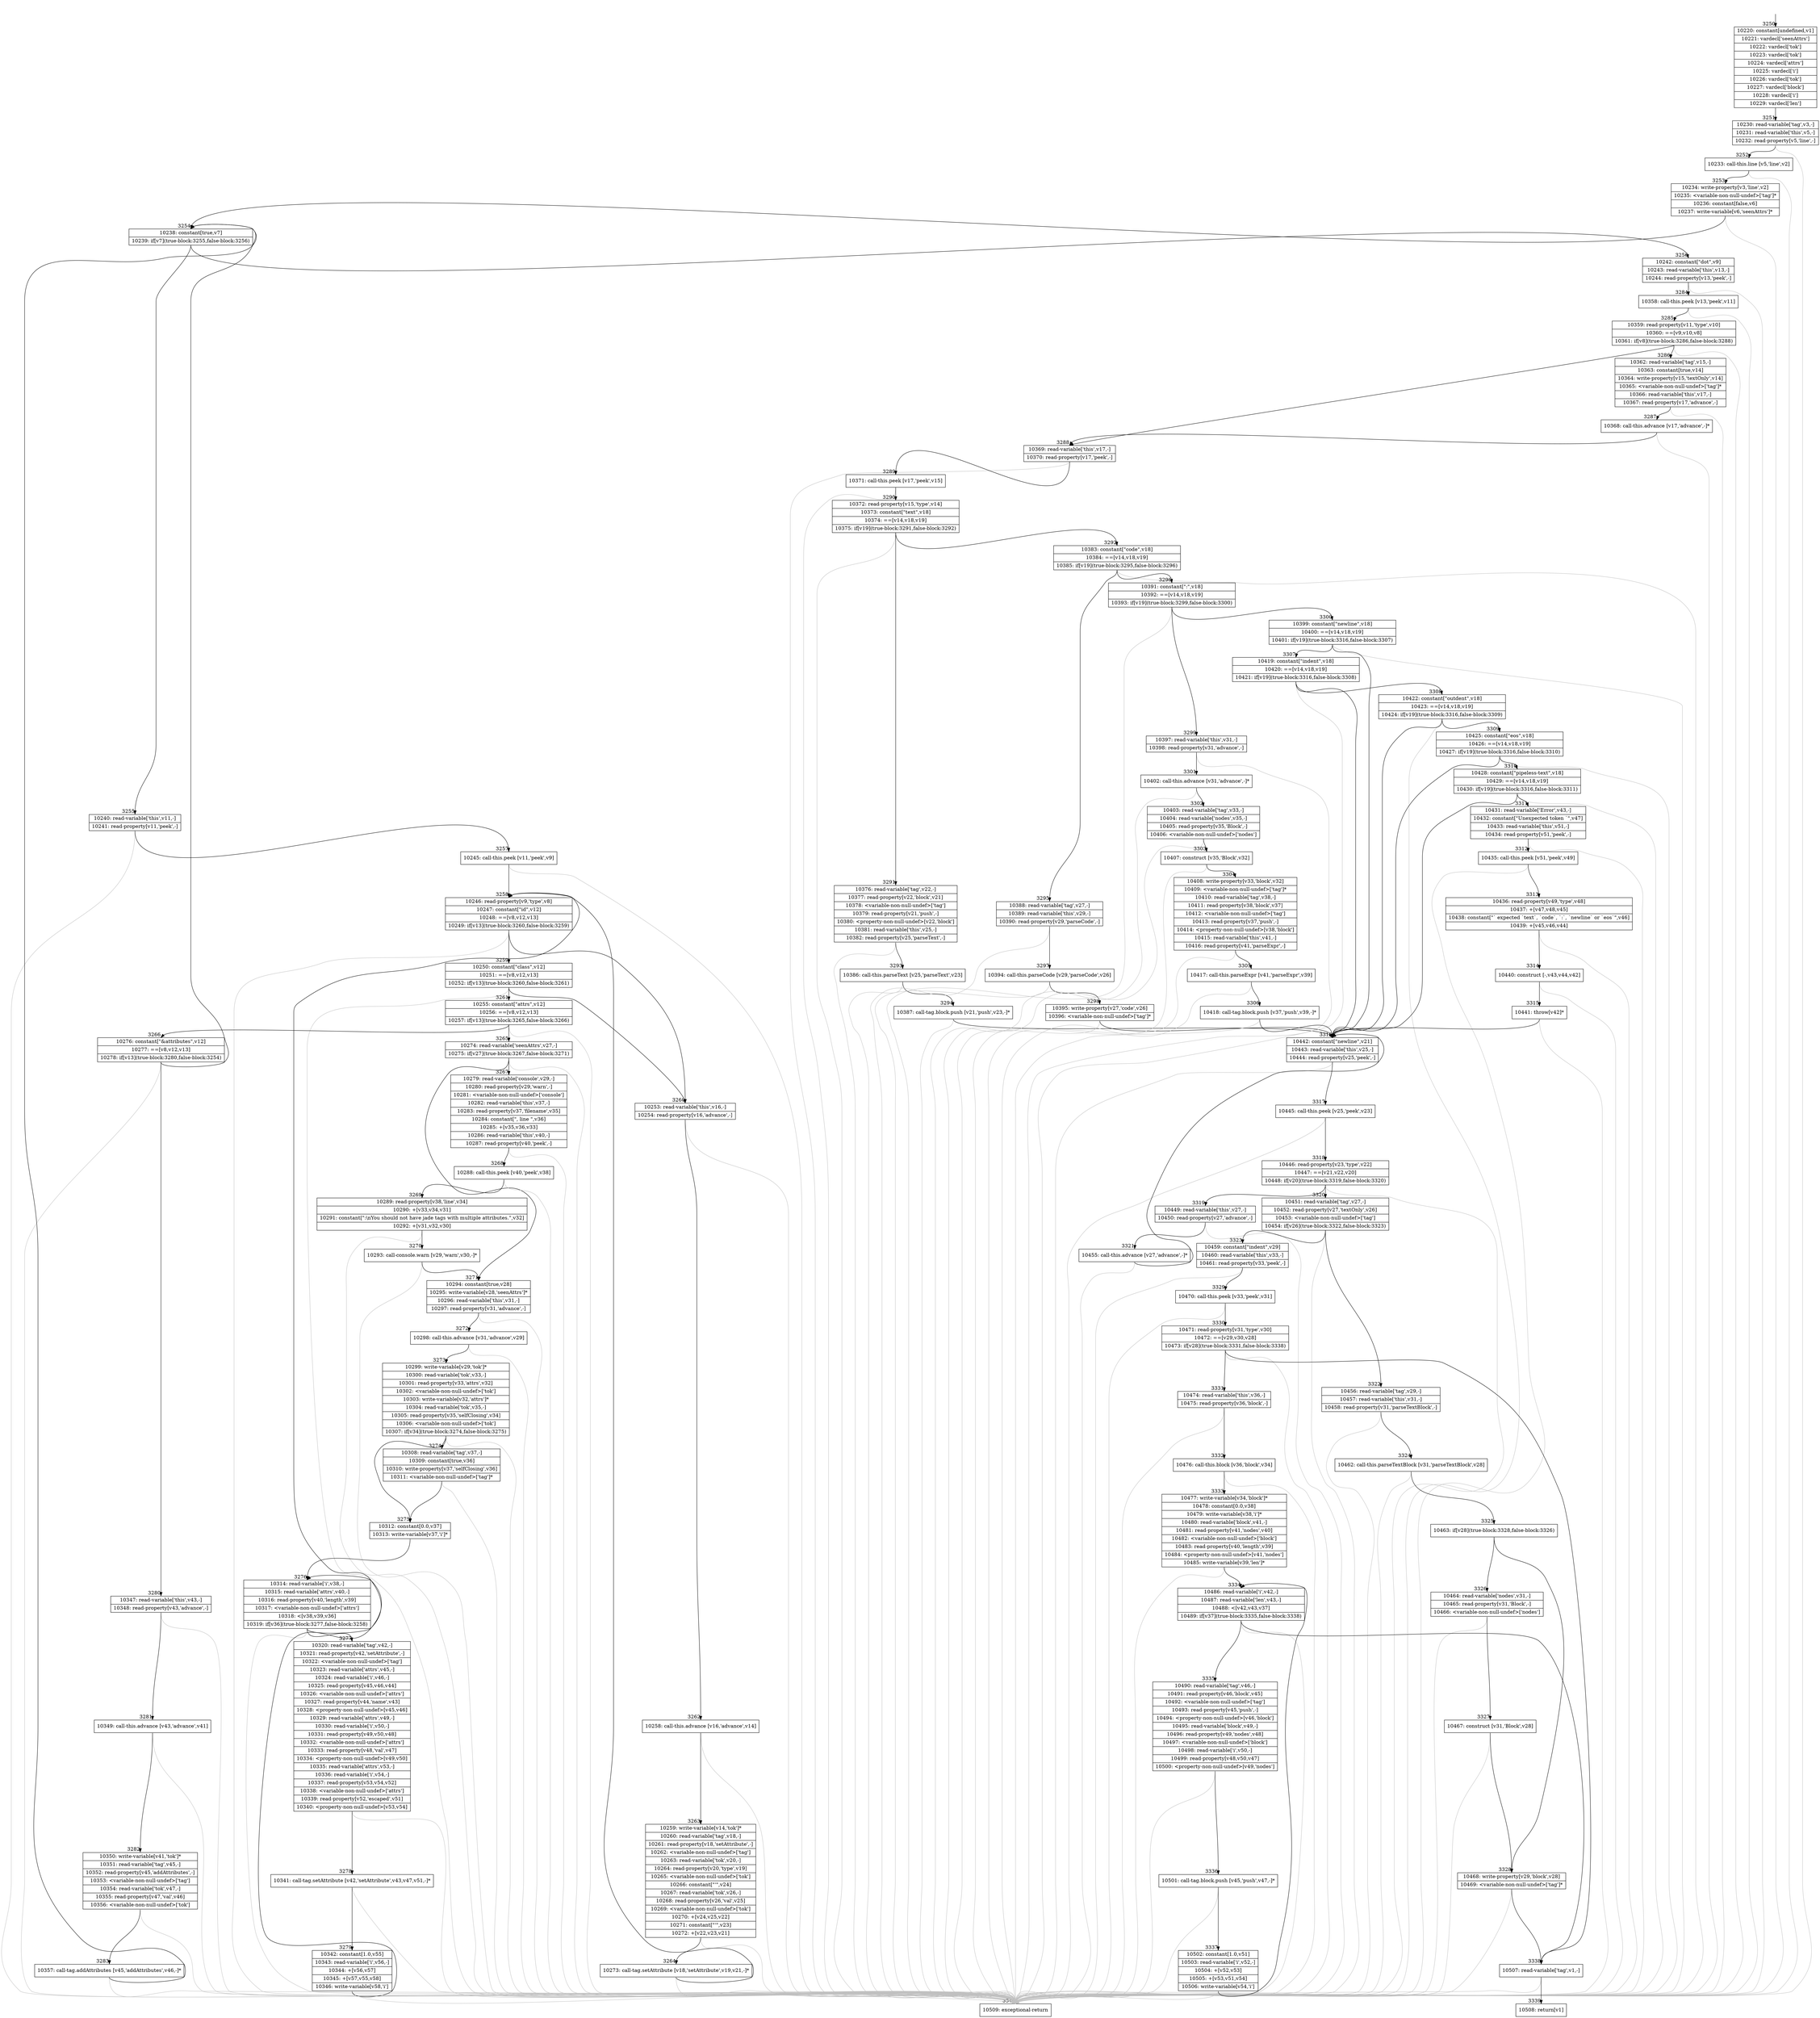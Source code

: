 digraph {
rankdir="TD"
BB_entry192[shape=none,label=""];
BB_entry192 -> BB3250 [tailport=s, headport=n, headlabel="    3250"]
BB3250 [shape=record label="{10220: constant[undefined,v1]|10221: vardecl['seenAttrs']|10222: vardecl['tok']|10223: vardecl['tok']|10224: vardecl['attrs']|10225: vardecl['i']|10226: vardecl['tok']|10227: vardecl['block']|10228: vardecl['i']|10229: vardecl['len']}" ] 
BB3250 -> BB3251 [tailport=s, headport=n, headlabel="      3251"]
BB3251 [shape=record label="{10230: read-variable['tag',v3,-]|10231: read-variable['this',v5,-]|10232: read-property[v5,'line',-]}" ] 
BB3251 -> BB3252 [tailport=s, headport=n, headlabel="      3252"]
BB3251 -> BB3340 [tailport=s, headport=n, color=gray, headlabel="      3340"]
BB3252 [shape=record label="{10233: call-this.line [v5,'line',v2]}" ] 
BB3252 -> BB3253 [tailport=s, headport=n, headlabel="      3253"]
BB3252 -> BB3340 [tailport=s, headport=n, color=gray]
BB3253 [shape=record label="{10234: write-property[v3,'line',v2]|10235: \<variable-non-null-undef\>['tag']*|10236: constant[false,v6]|10237: write-variable[v6,'seenAttrs']*}" ] 
BB3253 -> BB3254 [tailport=s, headport=n, headlabel="      3254"]
BB3253 -> BB3340 [tailport=s, headport=n, color=gray]
BB3254 [shape=record label="{10238: constant[true,v7]|10239: if[v7](true-block:3255,false-block:3256)}" ] 
BB3254 -> BB3255 [tailport=s, headport=n, headlabel="      3255"]
BB3254 -> BB3256 [tailport=s, headport=n, headlabel="      3256"]
BB3255 [shape=record label="{10240: read-variable['this',v11,-]|10241: read-property[v11,'peek',-]}" ] 
BB3255 -> BB3257 [tailport=s, headport=n, headlabel="      3257"]
BB3255 -> BB3340 [tailport=s, headport=n, color=gray]
BB3256 [shape=record label="{10242: constant[\"dot\",v9]|10243: read-variable['this',v13,-]|10244: read-property[v13,'peek',-]}" ] 
BB3256 -> BB3284 [tailport=s, headport=n, headlabel="      3284"]
BB3256 -> BB3340 [tailport=s, headport=n, color=gray]
BB3257 [shape=record label="{10245: call-this.peek [v11,'peek',v9]}" ] 
BB3257 -> BB3258 [tailport=s, headport=n, headlabel="      3258"]
BB3257 -> BB3340 [tailport=s, headport=n, color=gray]
BB3258 [shape=record label="{10246: read-property[v9,'type',v8]|10247: constant[\"id\",v12]|10248: ==[v8,v12,v13]|10249: if[v13](true-block:3260,false-block:3259)}" ] 
BB3258 -> BB3260 [tailport=s, headport=n, headlabel="      3260"]
BB3258 -> BB3259 [tailport=s, headport=n, headlabel="      3259"]
BB3258 -> BB3340 [tailport=s, headport=n, color=gray]
BB3259 [shape=record label="{10250: constant[\"class\",v12]|10251: ==[v8,v12,v13]|10252: if[v13](true-block:3260,false-block:3261)}" ] 
BB3259 -> BB3260 [tailport=s, headport=n]
BB3259 -> BB3261 [tailport=s, headport=n, headlabel="      3261"]
BB3259 -> BB3340 [tailport=s, headport=n, color=gray]
BB3260 [shape=record label="{10253: read-variable['this',v16,-]|10254: read-property[v16,'advance',-]}" ] 
BB3260 -> BB3262 [tailport=s, headport=n, headlabel="      3262"]
BB3260 -> BB3340 [tailport=s, headport=n, color=gray]
BB3261 [shape=record label="{10255: constant[\"attrs\",v12]|10256: ==[v8,v12,v13]|10257: if[v13](true-block:3265,false-block:3266)}" ] 
BB3261 -> BB3265 [tailport=s, headport=n, headlabel="      3265"]
BB3261 -> BB3266 [tailport=s, headport=n, headlabel="      3266"]
BB3261 -> BB3340 [tailport=s, headport=n, color=gray]
BB3262 [shape=record label="{10258: call-this.advance [v16,'advance',v14]}" ] 
BB3262 -> BB3263 [tailport=s, headport=n, headlabel="      3263"]
BB3262 -> BB3340 [tailport=s, headport=n, color=gray]
BB3263 [shape=record label="{10259: write-variable[v14,'tok']*|10260: read-variable['tag',v18,-]|10261: read-property[v18,'setAttribute',-]|10262: \<variable-non-null-undef\>['tag']|10263: read-variable['tok',v20,-]|10264: read-property[v20,'type',v19]|10265: \<variable-non-null-undef\>['tok']|10266: constant[\"'\",v24]|10267: read-variable['tok',v26,-]|10268: read-property[v26,'val',v25]|10269: \<variable-non-null-undef\>['tok']|10270: +[v24,v25,v22]|10271: constant[\"'\",v23]|10272: +[v22,v23,v21]}" ] 
BB3263 -> BB3264 [tailport=s, headport=n, headlabel="      3264"]
BB3263 -> BB3340 [tailport=s, headport=n, color=gray]
BB3264 [shape=record label="{10273: call-tag.setAttribute [v18,'setAttribute',v19,v21,-]*}" ] 
BB3264 -> BB3258 [tailport=s, headport=n]
BB3264 -> BB3340 [tailport=s, headport=n, color=gray]
BB3265 [shape=record label="{10274: read-variable['seenAttrs',v27,-]|10275: if[v27](true-block:3267,false-block:3271)}" ] 
BB3265 -> BB3267 [tailport=s, headport=n, headlabel="      3267"]
BB3265 -> BB3271 [tailport=s, headport=n, headlabel="      3271"]
BB3265 -> BB3340 [tailport=s, headport=n, color=gray]
BB3266 [shape=record label="{10276: constant[\"&attributes\",v12]|10277: ==[v8,v12,v13]|10278: if[v13](true-block:3280,false-block:3254)}" ] 
BB3266 -> BB3280 [tailport=s, headport=n, headlabel="      3280"]
BB3266 -> BB3254 [tailport=s, headport=n]
BB3266 -> BB3340 [tailport=s, headport=n, color=gray]
BB3267 [shape=record label="{10279: read-variable['console',v29,-]|10280: read-property[v29,'warn',-]|10281: \<variable-non-null-undef\>['console']|10282: read-variable['this',v37,-]|10283: read-property[v37,'filename',v35]|10284: constant[\", line \",v36]|10285: +[v35,v36,v33]|10286: read-variable['this',v40,-]|10287: read-property[v40,'peek',-]}" ] 
BB3267 -> BB3268 [tailport=s, headport=n, headlabel="      3268"]
BB3267 -> BB3340 [tailport=s, headport=n, color=gray]
BB3268 [shape=record label="{10288: call-this.peek [v40,'peek',v38]}" ] 
BB3268 -> BB3269 [tailport=s, headport=n, headlabel="      3269"]
BB3268 -> BB3340 [tailport=s, headport=n, color=gray]
BB3269 [shape=record label="{10289: read-property[v38,'line',v34]|10290: +[v33,v34,v31]|10291: constant[\":\\nYou should not have jade tags with multiple attributes.\",v32]|10292: +[v31,v32,v30]}" ] 
BB3269 -> BB3270 [tailport=s, headport=n, headlabel="      3270"]
BB3269 -> BB3340 [tailport=s, headport=n, color=gray]
BB3270 [shape=record label="{10293: call-console.warn [v29,'warn',v30,-]*}" ] 
BB3270 -> BB3271 [tailport=s, headport=n]
BB3270 -> BB3340 [tailport=s, headport=n, color=gray]
BB3271 [shape=record label="{10294: constant[true,v28]|10295: write-variable[v28,'seenAttrs']*|10296: read-variable['this',v31,-]|10297: read-property[v31,'advance',-]}" ] 
BB3271 -> BB3272 [tailport=s, headport=n, headlabel="      3272"]
BB3271 -> BB3340 [tailport=s, headport=n, color=gray]
BB3272 [shape=record label="{10298: call-this.advance [v31,'advance',v29]}" ] 
BB3272 -> BB3273 [tailport=s, headport=n, headlabel="      3273"]
BB3272 -> BB3340 [tailport=s, headport=n, color=gray]
BB3273 [shape=record label="{10299: write-variable[v29,'tok']*|10300: read-variable['tok',v33,-]|10301: read-property[v33,'attrs',v32]|10302: \<variable-non-null-undef\>['tok']|10303: write-variable[v32,'attrs']*|10304: read-variable['tok',v35,-]|10305: read-property[v35,'selfClosing',v34]|10306: \<variable-non-null-undef\>['tok']|10307: if[v34](true-block:3274,false-block:3275)}" ] 
BB3273 -> BB3274 [tailport=s, headport=n, headlabel="      3274"]
BB3273 -> BB3275 [tailport=s, headport=n, headlabel="      3275"]
BB3273 -> BB3340 [tailport=s, headport=n, color=gray]
BB3274 [shape=record label="{10308: read-variable['tag',v37,-]|10309: constant[true,v36]|10310: write-property[v37,'selfClosing',v36]|10311: \<variable-non-null-undef\>['tag']*}" ] 
BB3274 -> BB3275 [tailport=s, headport=n]
BB3274 -> BB3340 [tailport=s, headport=n, color=gray]
BB3275 [shape=record label="{10312: constant[0.0,v37]|10313: write-variable[v37,'i']*}" ] 
BB3275 -> BB3276 [tailport=s, headport=n, headlabel="      3276"]
BB3276 [shape=record label="{10314: read-variable['i',v38,-]|10315: read-variable['attrs',v40,-]|10316: read-property[v40,'length',v39]|10317: \<variable-non-null-undef\>['attrs']|10318: \<[v38,v39,v36]|10319: if[v36](true-block:3277,false-block:3258)}" ] 
BB3276 -> BB3277 [tailport=s, headport=n, headlabel="      3277"]
BB3276 -> BB3258 [tailport=s, headport=n]
BB3276 -> BB3340 [tailport=s, headport=n, color=gray]
BB3277 [shape=record label="{10320: read-variable['tag',v42,-]|10321: read-property[v42,'setAttribute',-]|10322: \<variable-non-null-undef\>['tag']|10323: read-variable['attrs',v45,-]|10324: read-variable['i',v46,-]|10325: read-property[v45,v46,v44]|10326: \<variable-non-null-undef\>['attrs']|10327: read-property[v44,'name',v43]|10328: \<property-non-null-undef\>[v45,v46]|10329: read-variable['attrs',v49,-]|10330: read-variable['i',v50,-]|10331: read-property[v49,v50,v48]|10332: \<variable-non-null-undef\>['attrs']|10333: read-property[v48,'val',v47]|10334: \<property-non-null-undef\>[v49,v50]|10335: read-variable['attrs',v53,-]|10336: read-variable['i',v54,-]|10337: read-property[v53,v54,v52]|10338: \<variable-non-null-undef\>['attrs']|10339: read-property[v52,'escaped',v51]|10340: \<property-non-null-undef\>[v53,v54]}" ] 
BB3277 -> BB3278 [tailport=s, headport=n, headlabel="      3278"]
BB3277 -> BB3340 [tailport=s, headport=n, color=gray]
BB3278 [shape=record label="{10341: call-tag.setAttribute [v42,'setAttribute',v43,v47,v51,-]*}" ] 
BB3278 -> BB3279 [tailport=s, headport=n, headlabel="      3279"]
BB3278 -> BB3340 [tailport=s, headport=n, color=gray]
BB3279 [shape=record label="{10342: constant[1.0,v55]|10343: read-variable['i',v56,-]|10344: +[v56,v57]|10345: +[v57,v55,v58]|10346: write-variable[v58,'i']}" ] 
BB3279 -> BB3276 [tailport=s, headport=n]
BB3279 -> BB3340 [tailport=s, headport=n, color=gray]
BB3280 [shape=record label="{10347: read-variable['this',v43,-]|10348: read-property[v43,'advance',-]}" ] 
BB3280 -> BB3281 [tailport=s, headport=n, headlabel="      3281"]
BB3280 -> BB3340 [tailport=s, headport=n, color=gray]
BB3281 [shape=record label="{10349: call-this.advance [v43,'advance',v41]}" ] 
BB3281 -> BB3282 [tailport=s, headport=n, headlabel="      3282"]
BB3281 -> BB3340 [tailport=s, headport=n, color=gray]
BB3282 [shape=record label="{10350: write-variable[v41,'tok']*|10351: read-variable['tag',v45,-]|10352: read-property[v45,'addAttributes',-]|10353: \<variable-non-null-undef\>['tag']|10354: read-variable['tok',v47,-]|10355: read-property[v47,'val',v46]|10356: \<variable-non-null-undef\>['tok']}" ] 
BB3282 -> BB3283 [tailport=s, headport=n, headlabel="      3283"]
BB3282 -> BB3340 [tailport=s, headport=n, color=gray]
BB3283 [shape=record label="{10357: call-tag.addAttributes [v45,'addAttributes',v46,-]*}" ] 
BB3283 -> BB3254 [tailport=s, headport=n]
BB3283 -> BB3340 [tailport=s, headport=n, color=gray]
BB3284 [shape=record label="{10358: call-this.peek [v13,'peek',v11]}" ] 
BB3284 -> BB3285 [tailport=s, headport=n, headlabel="      3285"]
BB3284 -> BB3340 [tailport=s, headport=n, color=gray]
BB3285 [shape=record label="{10359: read-property[v11,'type',v10]|10360: ==[v9,v10,v8]|10361: if[v8](true-block:3286,false-block:3288)}" ] 
BB3285 -> BB3286 [tailport=s, headport=n, headlabel="      3286"]
BB3285 -> BB3288 [tailport=s, headport=n, headlabel="      3288"]
BB3285 -> BB3340 [tailport=s, headport=n, color=gray]
BB3286 [shape=record label="{10362: read-variable['tag',v15,-]|10363: constant[true,v14]|10364: write-property[v15,'textOnly',v14]|10365: \<variable-non-null-undef\>['tag']*|10366: read-variable['this',v17,-]|10367: read-property[v17,'advance',-]}" ] 
BB3286 -> BB3287 [tailport=s, headport=n, headlabel="      3287"]
BB3286 -> BB3340 [tailport=s, headport=n, color=gray]
BB3287 [shape=record label="{10368: call-this.advance [v17,'advance',-]*}" ] 
BB3287 -> BB3288 [tailport=s, headport=n]
BB3287 -> BB3340 [tailport=s, headport=n, color=gray]
BB3288 [shape=record label="{10369: read-variable['this',v17,-]|10370: read-property[v17,'peek',-]}" ] 
BB3288 -> BB3289 [tailport=s, headport=n, headlabel="      3289"]
BB3288 -> BB3340 [tailport=s, headport=n, color=gray]
BB3289 [shape=record label="{10371: call-this.peek [v17,'peek',v15]}" ] 
BB3289 -> BB3290 [tailport=s, headport=n, headlabel="      3290"]
BB3289 -> BB3340 [tailport=s, headport=n, color=gray]
BB3290 [shape=record label="{10372: read-property[v15,'type',v14]|10373: constant[\"text\",v18]|10374: ==[v14,v18,v19]|10375: if[v19](true-block:3291,false-block:3292)}" ] 
BB3290 -> BB3291 [tailport=s, headport=n, headlabel="      3291"]
BB3290 -> BB3292 [tailport=s, headport=n, headlabel="      3292"]
BB3290 -> BB3340 [tailport=s, headport=n, color=gray]
BB3291 [shape=record label="{10376: read-variable['tag',v22,-]|10377: read-property[v22,'block',v21]|10378: \<variable-non-null-undef\>['tag']|10379: read-property[v21,'push',-]|10380: \<property-non-null-undef\>[v22,'block']|10381: read-variable['this',v25,-]|10382: read-property[v25,'parseText',-]}" ] 
BB3291 -> BB3293 [tailport=s, headport=n, headlabel="      3293"]
BB3291 -> BB3340 [tailport=s, headport=n, color=gray]
BB3292 [shape=record label="{10383: constant[\"code\",v18]|10384: ==[v14,v18,v19]|10385: if[v19](true-block:3295,false-block:3296)}" ] 
BB3292 -> BB3295 [tailport=s, headport=n, headlabel="      3295"]
BB3292 -> BB3296 [tailport=s, headport=n, headlabel="      3296"]
BB3292 -> BB3340 [tailport=s, headport=n, color=gray]
BB3293 [shape=record label="{10386: call-this.parseText [v25,'parseText',v23]}" ] 
BB3293 -> BB3294 [tailport=s, headport=n, headlabel="      3294"]
BB3293 -> BB3340 [tailport=s, headport=n, color=gray]
BB3294 [shape=record label="{10387: call-tag.block.push [v21,'push',v23,-]*}" ] 
BB3294 -> BB3316 [tailport=s, headport=n, headlabel="      3316"]
BB3294 -> BB3340 [tailport=s, headport=n, color=gray]
BB3295 [shape=record label="{10388: read-variable['tag',v27,-]|10389: read-variable['this',v29,-]|10390: read-property[v29,'parseCode',-]}" ] 
BB3295 -> BB3297 [tailport=s, headport=n, headlabel="      3297"]
BB3295 -> BB3340 [tailport=s, headport=n, color=gray]
BB3296 [shape=record label="{10391: constant[\":\",v18]|10392: ==[v14,v18,v19]|10393: if[v19](true-block:3299,false-block:3300)}" ] 
BB3296 -> BB3299 [tailport=s, headport=n, headlabel="      3299"]
BB3296 -> BB3300 [tailport=s, headport=n, headlabel="      3300"]
BB3296 -> BB3340 [tailport=s, headport=n, color=gray]
BB3297 [shape=record label="{10394: call-this.parseCode [v29,'parseCode',v26]}" ] 
BB3297 -> BB3298 [tailport=s, headport=n, headlabel="      3298"]
BB3297 -> BB3340 [tailport=s, headport=n, color=gray]
BB3298 [shape=record label="{10395: write-property[v27,'code',v26]|10396: \<variable-non-null-undef\>['tag']*}" ] 
BB3298 -> BB3316 [tailport=s, headport=n]
BB3298 -> BB3340 [tailport=s, headport=n, color=gray]
BB3299 [shape=record label="{10397: read-variable['this',v31,-]|10398: read-property[v31,'advance',-]}" ] 
BB3299 -> BB3301 [tailport=s, headport=n, headlabel="      3301"]
BB3299 -> BB3340 [tailport=s, headport=n, color=gray]
BB3300 [shape=record label="{10399: constant[\"newline\",v18]|10400: ==[v14,v18,v19]|10401: if[v19](true-block:3316,false-block:3307)}" ] 
BB3300 -> BB3316 [tailport=s, headport=n]
BB3300 -> BB3307 [tailport=s, headport=n, headlabel="      3307"]
BB3300 -> BB3340 [tailport=s, headport=n, color=gray]
BB3301 [shape=record label="{10402: call-this.advance [v31,'advance',-]*}" ] 
BB3301 -> BB3302 [tailport=s, headport=n, headlabel="      3302"]
BB3301 -> BB3340 [tailport=s, headport=n, color=gray]
BB3302 [shape=record label="{10403: read-variable['tag',v33,-]|10404: read-variable['nodes',v35,-]|10405: read-property[v35,'Block',-]|10406: \<variable-non-null-undef\>['nodes']}" ] 
BB3302 -> BB3303 [tailport=s, headport=n, headlabel="      3303"]
BB3302 -> BB3340 [tailport=s, headport=n, color=gray]
BB3303 [shape=record label="{10407: construct [v35,'Block',v32]}" ] 
BB3303 -> BB3304 [tailport=s, headport=n, headlabel="      3304"]
BB3303 -> BB3340 [tailport=s, headport=n, color=gray]
BB3304 [shape=record label="{10408: write-property[v33,'block',v32]|10409: \<variable-non-null-undef\>['tag']*|10410: read-variable['tag',v38,-]|10411: read-property[v38,'block',v37]|10412: \<variable-non-null-undef\>['tag']|10413: read-property[v37,'push',-]|10414: \<property-non-null-undef\>[v38,'block']|10415: read-variable['this',v41,-]|10416: read-property[v41,'parseExpr',-]}" ] 
BB3304 -> BB3305 [tailport=s, headport=n, headlabel="      3305"]
BB3304 -> BB3340 [tailport=s, headport=n, color=gray]
BB3305 [shape=record label="{10417: call-this.parseExpr [v41,'parseExpr',v39]}" ] 
BB3305 -> BB3306 [tailport=s, headport=n, headlabel="      3306"]
BB3305 -> BB3340 [tailport=s, headport=n, color=gray]
BB3306 [shape=record label="{10418: call-tag.block.push [v37,'push',v39,-]*}" ] 
BB3306 -> BB3316 [tailport=s, headport=n]
BB3306 -> BB3340 [tailport=s, headport=n, color=gray]
BB3307 [shape=record label="{10419: constant[\"indent\",v18]|10420: ==[v14,v18,v19]|10421: if[v19](true-block:3316,false-block:3308)}" ] 
BB3307 -> BB3316 [tailport=s, headport=n]
BB3307 -> BB3308 [tailport=s, headport=n, headlabel="      3308"]
BB3307 -> BB3340 [tailport=s, headport=n, color=gray]
BB3308 [shape=record label="{10422: constant[\"outdent\",v18]|10423: ==[v14,v18,v19]|10424: if[v19](true-block:3316,false-block:3309)}" ] 
BB3308 -> BB3316 [tailport=s, headport=n]
BB3308 -> BB3309 [tailport=s, headport=n, headlabel="      3309"]
BB3308 -> BB3340 [tailport=s, headport=n, color=gray]
BB3309 [shape=record label="{10425: constant[\"eos\",v18]|10426: ==[v14,v18,v19]|10427: if[v19](true-block:3316,false-block:3310)}" ] 
BB3309 -> BB3316 [tailport=s, headport=n]
BB3309 -> BB3310 [tailport=s, headport=n, headlabel="      3310"]
BB3309 -> BB3340 [tailport=s, headport=n, color=gray]
BB3310 [shape=record label="{10428: constant[\"pipeless-text\",v18]|10429: ==[v14,v18,v19]|10430: if[v19](true-block:3316,false-block:3311)}" ] 
BB3310 -> BB3316 [tailport=s, headport=n]
BB3310 -> BB3311 [tailport=s, headport=n, headlabel="      3311"]
BB3310 -> BB3340 [tailport=s, headport=n, color=gray]
BB3311 [shape=record label="{10431: read-variable['Error',v43,-]|10432: constant[\"Unexpected token `\",v47]|10433: read-variable['this',v51,-]|10434: read-property[v51,'peek',-]}" ] 
BB3311 -> BB3312 [tailport=s, headport=n, headlabel="      3312"]
BB3311 -> BB3340 [tailport=s, headport=n, color=gray]
BB3312 [shape=record label="{10435: call-this.peek [v51,'peek',v49]}" ] 
BB3312 -> BB3313 [tailport=s, headport=n, headlabel="      3313"]
BB3312 -> BB3340 [tailport=s, headport=n, color=gray]
BB3313 [shape=record label="{10436: read-property[v49,'type',v48]|10437: +[v47,v48,v45]|10438: constant[\"` expected `text`, `code`, `:`, `newline` or `eos`\",v46]|10439: +[v45,v46,v44]}" ] 
BB3313 -> BB3314 [tailport=s, headport=n, headlabel="      3314"]
BB3313 -> BB3340 [tailport=s, headport=n, color=gray]
BB3314 [shape=record label="{10440: construct [-,v43,v44,v42]}" ] 
BB3314 -> BB3315 [tailport=s, headport=n, headlabel="      3315"]
BB3314 -> BB3340 [tailport=s, headport=n, color=gray]
BB3315 [shape=record label="{10441: throw[v42]*}" ] 
BB3315 -> BB3316 [tailport=s, headport=n]
BB3315 -> BB3340 [tailport=s, headport=n, color=gray]
BB3316 [shape=record label="{10442: constant[\"newline\",v21]|10443: read-variable['this',v25,-]|10444: read-property[v25,'peek',-]}" ] 
BB3316 -> BB3317 [tailport=s, headport=n, headlabel="      3317"]
BB3316 -> BB3340 [tailport=s, headport=n, color=gray]
BB3317 [shape=record label="{10445: call-this.peek [v25,'peek',v23]}" ] 
BB3317 -> BB3318 [tailport=s, headport=n, headlabel="      3318"]
BB3317 -> BB3340 [tailport=s, headport=n, color=gray]
BB3318 [shape=record label="{10446: read-property[v23,'type',v22]|10447: ==[v21,v22,v20]|10448: if[v20](true-block:3319,false-block:3320)}" ] 
BB3318 -> BB3319 [tailport=s, headport=n, headlabel="      3319"]
BB3318 -> BB3320 [tailport=s, headport=n, headlabel="      3320"]
BB3318 -> BB3340 [tailport=s, headport=n, color=gray]
BB3319 [shape=record label="{10449: read-variable['this',v27,-]|10450: read-property[v27,'advance',-]}" ] 
BB3319 -> BB3321 [tailport=s, headport=n, headlabel="      3321"]
BB3319 -> BB3340 [tailport=s, headport=n, color=gray]
BB3320 [shape=record label="{10451: read-variable['tag',v27,-]|10452: read-property[v27,'textOnly',v26]|10453: \<variable-non-null-undef\>['tag']|10454: if[v26](true-block:3322,false-block:3323)}" ] 
BB3320 -> BB3322 [tailport=s, headport=n, headlabel="      3322"]
BB3320 -> BB3323 [tailport=s, headport=n, headlabel="      3323"]
BB3320 -> BB3340 [tailport=s, headport=n, color=gray]
BB3321 [shape=record label="{10455: call-this.advance [v27,'advance',-]*}" ] 
BB3321 -> BB3316 [tailport=s, headport=n]
BB3321 -> BB3340 [tailport=s, headport=n, color=gray]
BB3322 [shape=record label="{10456: read-variable['tag',v29,-]|10457: read-variable['this',v31,-]|10458: read-property[v31,'parseTextBlock',-]}" ] 
BB3322 -> BB3324 [tailport=s, headport=n, headlabel="      3324"]
BB3322 -> BB3340 [tailport=s, headport=n, color=gray]
BB3323 [shape=record label="{10459: constant[\"indent\",v29]|10460: read-variable['this',v33,-]|10461: read-property[v33,'peek',-]}" ] 
BB3323 -> BB3329 [tailport=s, headport=n, headlabel="      3329"]
BB3323 -> BB3340 [tailport=s, headport=n, color=gray]
BB3324 [shape=record label="{10462: call-this.parseTextBlock [v31,'parseTextBlock',v28]}" ] 
BB3324 -> BB3325 [tailport=s, headport=n, headlabel="      3325"]
BB3324 -> BB3340 [tailport=s, headport=n, color=gray]
BB3325 [shape=record label="{10463: if[v28](true-block:3328,false-block:3326)}" ] 
BB3325 -> BB3328 [tailport=s, headport=n, headlabel="      3328"]
BB3325 -> BB3326 [tailport=s, headport=n, headlabel="      3326"]
BB3326 [shape=record label="{10464: read-variable['nodes',v31,-]|10465: read-property[v31,'Block',-]|10466: \<variable-non-null-undef\>['nodes']}" ] 
BB3326 -> BB3327 [tailport=s, headport=n, headlabel="      3327"]
BB3326 -> BB3340 [tailport=s, headport=n, color=gray]
BB3327 [shape=record label="{10467: construct [v31,'Block',v28]}" ] 
BB3327 -> BB3328 [tailport=s, headport=n]
BB3327 -> BB3340 [tailport=s, headport=n, color=gray]
BB3328 [shape=record label="{10468: write-property[v29,'block',v28]|10469: \<variable-non-null-undef\>['tag']*}" ] 
BB3328 -> BB3338 [tailport=s, headport=n, headlabel="      3338"]
BB3328 -> BB3340 [tailport=s, headport=n, color=gray]
BB3329 [shape=record label="{10470: call-this.peek [v33,'peek',v31]}" ] 
BB3329 -> BB3330 [tailport=s, headport=n, headlabel="      3330"]
BB3329 -> BB3340 [tailport=s, headport=n, color=gray]
BB3330 [shape=record label="{10471: read-property[v31,'type',v30]|10472: ==[v29,v30,v28]|10473: if[v28](true-block:3331,false-block:3338)}" ] 
BB3330 -> BB3331 [tailport=s, headport=n, headlabel="      3331"]
BB3330 -> BB3338 [tailport=s, headport=n]
BB3330 -> BB3340 [tailport=s, headport=n, color=gray]
BB3331 [shape=record label="{10474: read-variable['this',v36,-]|10475: read-property[v36,'block',-]}" ] 
BB3331 -> BB3332 [tailport=s, headport=n, headlabel="      3332"]
BB3331 -> BB3340 [tailport=s, headport=n, color=gray]
BB3332 [shape=record label="{10476: call-this.block [v36,'block',v34]}" ] 
BB3332 -> BB3333 [tailport=s, headport=n, headlabel="      3333"]
BB3332 -> BB3340 [tailport=s, headport=n, color=gray]
BB3333 [shape=record label="{10477: write-variable[v34,'block']*|10478: constant[0.0,v38]|10479: write-variable[v38,'i']*|10480: read-variable['block',v41,-]|10481: read-property[v41,'nodes',v40]|10482: \<variable-non-null-undef\>['block']|10483: read-property[v40,'length',v39]|10484: \<property-non-null-undef\>[v41,'nodes']|10485: write-variable[v39,'len']*}" ] 
BB3333 -> BB3334 [tailport=s, headport=n, headlabel="      3334"]
BB3333 -> BB3340 [tailport=s, headport=n, color=gray]
BB3334 [shape=record label="{10486: read-variable['i',v42,-]|10487: read-variable['len',v43,-]|10488: \<[v42,v43,v37]|10489: if[v37](true-block:3335,false-block:3338)}" ] 
BB3334 -> BB3335 [tailport=s, headport=n, headlabel="      3335"]
BB3334 -> BB3338 [tailport=s, headport=n]
BB3334 -> BB3340 [tailport=s, headport=n, color=gray]
BB3335 [shape=record label="{10490: read-variable['tag',v46,-]|10491: read-property[v46,'block',v45]|10492: \<variable-non-null-undef\>['tag']|10493: read-property[v45,'push',-]|10494: \<property-non-null-undef\>[v46,'block']|10495: read-variable['block',v49,-]|10496: read-property[v49,'nodes',v48]|10497: \<variable-non-null-undef\>['block']|10498: read-variable['i',v50,-]|10499: read-property[v48,v50,v47]|10500: \<property-non-null-undef\>[v49,'nodes']}" ] 
BB3335 -> BB3336 [tailport=s, headport=n, headlabel="      3336"]
BB3335 -> BB3340 [tailport=s, headport=n, color=gray]
BB3336 [shape=record label="{10501: call-tag.block.push [v45,'push',v47,-]*}" ] 
BB3336 -> BB3337 [tailport=s, headport=n, headlabel="      3337"]
BB3336 -> BB3340 [tailport=s, headport=n, color=gray]
BB3337 [shape=record label="{10502: constant[1.0,v51]|10503: read-variable['i',v52,-]|10504: +[v52,v53]|10505: +[v53,v51,v54]|10506: write-variable[v54,'i']}" ] 
BB3337 -> BB3334 [tailport=s, headport=n]
BB3337 -> BB3340 [tailport=s, headport=n, color=gray]
BB3338 [shape=record label="{10507: read-variable['tag',v1,-]}" ] 
BB3338 -> BB3339 [tailport=s, headport=n, headlabel="      3339"]
BB3338 -> BB3340 [tailport=s, headport=n, color=gray]
BB3339 [shape=record label="{10508: return[v1]}" ] 
BB3340 [shape=record label="{10509: exceptional-return}" ] 
//#$~ 3565
}
